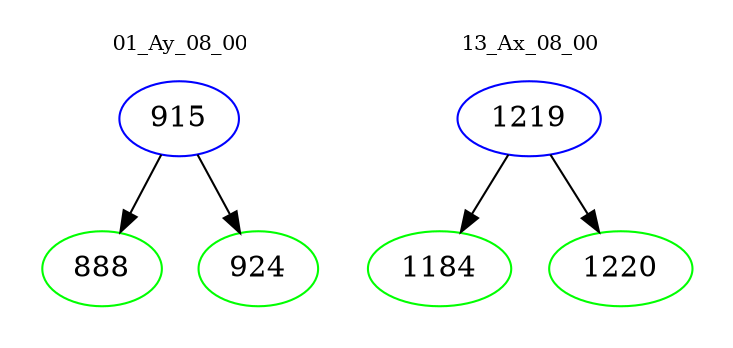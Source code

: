 digraph{
subgraph cluster_0 {
color = white
label = "01_Ay_08_00";
fontsize=10;
T0_915 [label="915", color="blue"]
T0_915 -> T0_888 [color="black"]
T0_888 [label="888", color="green"]
T0_915 -> T0_924 [color="black"]
T0_924 [label="924", color="green"]
}
subgraph cluster_1 {
color = white
label = "13_Ax_08_00";
fontsize=10;
T1_1219 [label="1219", color="blue"]
T1_1219 -> T1_1184 [color="black"]
T1_1184 [label="1184", color="green"]
T1_1219 -> T1_1220 [color="black"]
T1_1220 [label="1220", color="green"]
}
}
